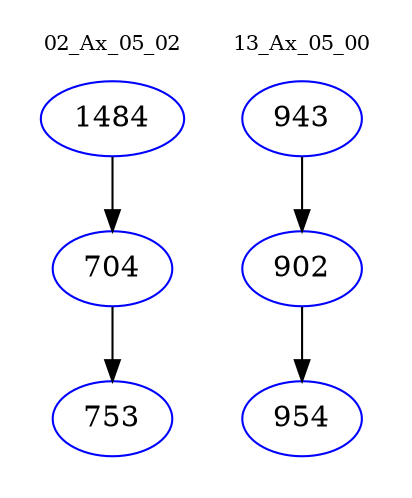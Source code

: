 digraph{
subgraph cluster_0 {
color = white
label = "02_Ax_05_02";
fontsize=10;
T0_1484 [label="1484", color="blue"]
T0_1484 -> T0_704 [color="black"]
T0_704 [label="704", color="blue"]
T0_704 -> T0_753 [color="black"]
T0_753 [label="753", color="blue"]
}
subgraph cluster_1 {
color = white
label = "13_Ax_05_00";
fontsize=10;
T1_943 [label="943", color="blue"]
T1_943 -> T1_902 [color="black"]
T1_902 [label="902", color="blue"]
T1_902 -> T1_954 [color="black"]
T1_954 [label="954", color="blue"]
}
}
